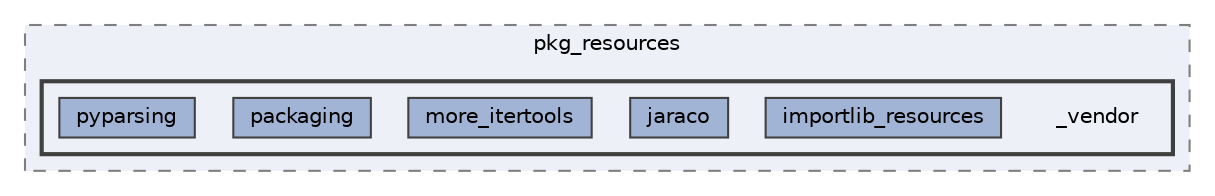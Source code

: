 digraph "C:/Users/LukeMabie/documents/Development/Password_Saver_Using_Django-master/venv/Lib/site-packages/pkg_resources/_vendor"
{
 // LATEX_PDF_SIZE
  bgcolor="transparent";
  edge [fontname=Helvetica,fontsize=10,labelfontname=Helvetica,labelfontsize=10];
  node [fontname=Helvetica,fontsize=10,shape=box,height=0.2,width=0.4];
  compound=true
  subgraph clusterdir_afa9298eae928b2b4bf6b5b67b095d12 {
    graph [ bgcolor="#edf0f7", pencolor="grey50", label="pkg_resources", fontname=Helvetica,fontsize=10 style="filled,dashed", URL="dir_afa9298eae928b2b4bf6b5b67b095d12.html",tooltip=""]
  subgraph clusterdir_6e037d4c77184ff8932c92120b56bdd6 {
    graph [ bgcolor="#edf0f7", pencolor="grey25", label="", fontname=Helvetica,fontsize=10 style="filled,bold", URL="dir_6e037d4c77184ff8932c92120b56bdd6.html",tooltip=""]
    dir_6e037d4c77184ff8932c92120b56bdd6 [shape=plaintext, label="_vendor"];
  dir_8ad8b69eb3a79060b272e517a8c831cb [label="importlib_resources", fillcolor="#a2b4d6", color="grey25", style="filled", URL="dir_8ad8b69eb3a79060b272e517a8c831cb.html",tooltip=""];
  dir_1783a2b408f86aad53bb7f72aa669996 [label="jaraco", fillcolor="#a2b4d6", color="grey25", style="filled", URL="dir_1783a2b408f86aad53bb7f72aa669996.html",tooltip=""];
  dir_29be225ae3c79b6a17ea5c3a68aca211 [label="more_itertools", fillcolor="#a2b4d6", color="grey25", style="filled", URL="dir_29be225ae3c79b6a17ea5c3a68aca211.html",tooltip=""];
  dir_54b81119c476a753b5697595e9d53714 [label="packaging", fillcolor="#a2b4d6", color="grey25", style="filled", URL="dir_54b81119c476a753b5697595e9d53714.html",tooltip=""];
  dir_0f19474374366584e258a84c3cdc5e70 [label="pyparsing", fillcolor="#a2b4d6", color="grey25", style="filled", URL="dir_0f19474374366584e258a84c3cdc5e70.html",tooltip=""];
  }
  }
}
